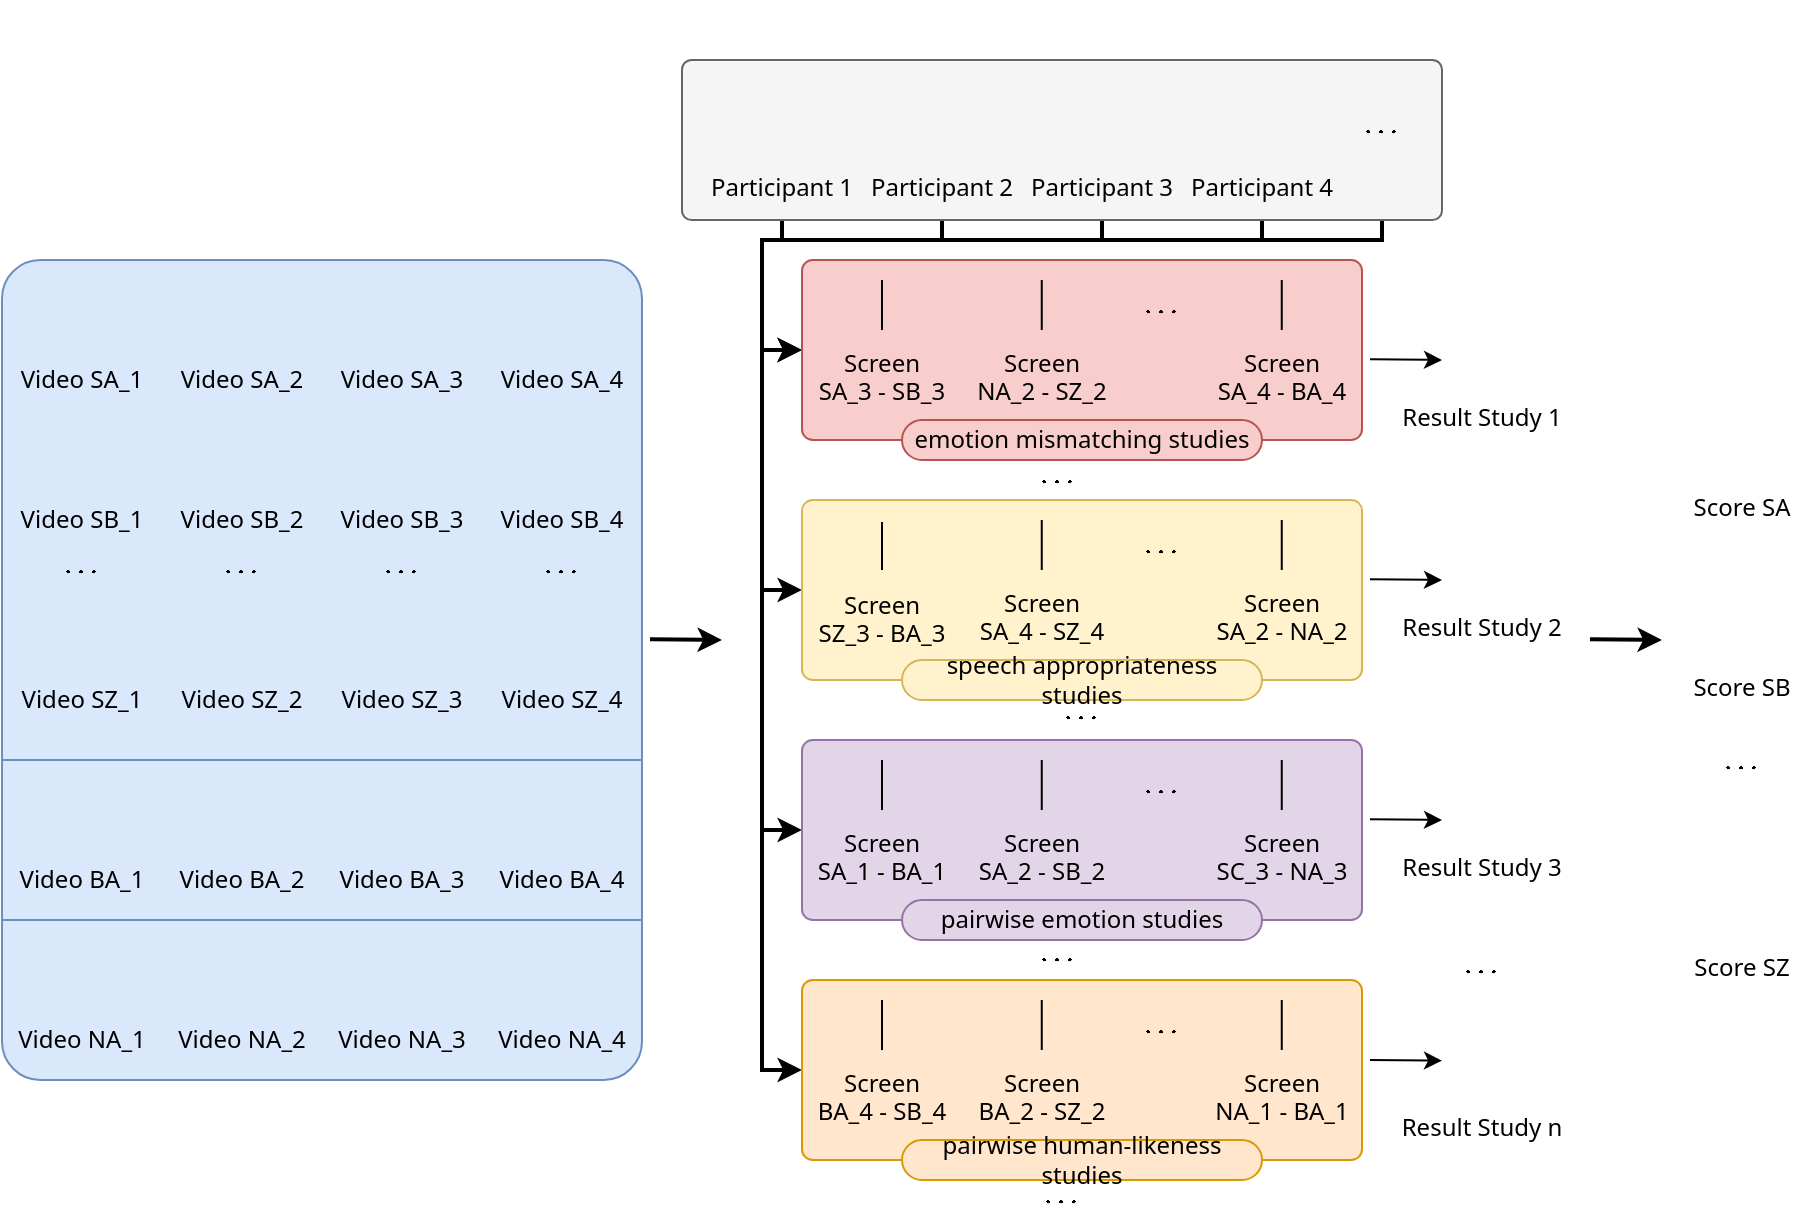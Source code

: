 <mxfile version="25.0.2">
  <diagram id="prtHgNgQTEPvFCAcTncT" name="Page-1">
    <mxGraphModel dx="1012" dy="705" grid="1" gridSize="10" guides="1" tooltips="1" connect="1" arrows="1" fold="1" page="1" pageScale="1" pageWidth="827" pageHeight="1169" math="1" shadow="0">
      <root>
        <mxCell id="0" />
        <mxCell id="1" parent="0" />
        <mxCell id="sD8-MN1jSHvhcHJAprdu-80" style="edgeStyle=orthogonalEdgeStyle;rounded=0;orthogonalLoop=1;jettySize=auto;html=1;entryX=0;entryY=0.5;entryDx=0;entryDy=0;strokeWidth=2;" edge="1" parent="1" source="sD8-MN1jSHvhcHJAprdu-17" target="sD8-MN1jSHvhcHJAprdu-18">
          <mxGeometry relative="1" as="geometry">
            <Array as="points">
              <mxPoint x="730" y="140" />
              <mxPoint x="420" y="140" />
              <mxPoint x="420" y="195" />
            </Array>
          </mxGeometry>
        </mxCell>
        <mxCell id="sD8-MN1jSHvhcHJAprdu-58" style="edgeStyle=orthogonalEdgeStyle;rounded=0;orthogonalLoop=1;jettySize=auto;html=1;entryX=0;entryY=0.5;entryDx=0;entryDy=0;strokeWidth=2;" edge="1" parent="1" source="sD8-MN1jSHvhcHJAprdu-1" target="sD8-MN1jSHvhcHJAprdu-18">
          <mxGeometry relative="1" as="geometry">
            <Array as="points">
              <mxPoint x="430" y="140" />
              <mxPoint x="420" y="140" />
              <mxPoint x="420" y="195" />
            </Array>
          </mxGeometry>
        </mxCell>
        <mxCell id="sD8-MN1jSHvhcHJAprdu-59" style="edgeStyle=orthogonalEdgeStyle;rounded=0;orthogonalLoop=1;jettySize=auto;html=1;entryX=0;entryY=0.5;entryDx=0;entryDy=0;strokeWidth=2;" edge="1" parent="1" source="sD8-MN1jSHvhcHJAprdu-8" target="sD8-MN1jSHvhcHJAprdu-29">
          <mxGeometry relative="1" as="geometry">
            <Array as="points">
              <mxPoint x="510" y="140" />
              <mxPoint x="420" y="140" />
              <mxPoint x="420" y="315" />
            </Array>
          </mxGeometry>
        </mxCell>
        <mxCell id="sD8-MN1jSHvhcHJAprdu-60" style="edgeStyle=orthogonalEdgeStyle;rounded=0;orthogonalLoop=1;jettySize=auto;html=1;entryX=0;entryY=0.5;entryDx=0;entryDy=0;strokeWidth=2;" edge="1" parent="1" source="sD8-MN1jSHvhcHJAprdu-9" target="sD8-MN1jSHvhcHJAprdu-39">
          <mxGeometry relative="1" as="geometry">
            <Array as="points">
              <mxPoint x="590" y="140" />
              <mxPoint x="420" y="140" />
              <mxPoint x="420" y="435" />
            </Array>
          </mxGeometry>
        </mxCell>
        <mxCell id="sD8-MN1jSHvhcHJAprdu-61" style="edgeStyle=orthogonalEdgeStyle;rounded=0;orthogonalLoop=1;jettySize=auto;html=1;entryX=0;entryY=0.5;entryDx=0;entryDy=0;strokeWidth=2;" edge="1" parent="1" source="sD8-MN1jSHvhcHJAprdu-10" target="sD8-MN1jSHvhcHJAprdu-48">
          <mxGeometry relative="1" as="geometry">
            <Array as="points">
              <mxPoint x="670" y="140" />
              <mxPoint x="420" y="140" />
              <mxPoint x="420" y="555" />
            </Array>
          </mxGeometry>
        </mxCell>
        <mxCell id="sD8-MN1jSHvhcHJAprdu-66" value="" style="rounded=1;whiteSpace=wrap;html=1;arcSize=6;fillColor=#f5f5f5;strokeColor=#666666;fontFamily=Segoe UI;labelBackgroundColor=none;fontColor=#333333;" vertex="1" parent="1">
          <mxGeometry x="380" y="50" width="380" height="80" as="geometry" />
        </mxCell>
        <mxCell id="sD8-MN1jSHvhcHJAprdu-18" value="" style="rounded=1;whiteSpace=wrap;html=1;arcSize=6;fillColor=#f8cecc;strokeColor=#b85450;fontFamily=Segoe UI;labelBackgroundColor=none;" vertex="1" parent="1">
          <mxGeometry x="440" y="150" width="280" height="90" as="geometry" />
        </mxCell>
        <mxCell id="5VzwvR6IlPoUBpg0wjEP-76" value="" style="rounded=1;whiteSpace=wrap;html=1;arcSize=6;fillColor=#dae8fc;strokeColor=#6c8ebf;fontFamily=Segoe UI;fontColor=default;labelBackgroundColor=none;" parent="1" vertex="1">
          <mxGeometry x="40" y="150" width="320" height="410" as="geometry" />
        </mxCell>
        <mxCell id="5VzwvR6IlPoUBpg0wjEP-79" value="" style="endArrow=none;html=1;rounded=0;entryX=1.004;entryY=0.579;entryDx=0;entryDy=0;entryPerimeter=0;fillColor=#dae8fc;strokeColor=#6c8ebf;fontFamily=Segoe UI;" parent="1" edge="1">
          <mxGeometry width="50" height="50" relative="1" as="geometry">
            <mxPoint x="40" y="480" as="sourcePoint" />
            <mxPoint x="360.32" y="480" as="targetPoint" />
          </mxGeometry>
        </mxCell>
        <mxCell id="5VzwvR6IlPoUBpg0wjEP-89" value="$$\cdots$$" style="text;html=1;align=center;verticalAlign=middle;whiteSpace=wrap;rounded=0;fontFamily=Segoe UI;" parent="1" vertex="1">
          <mxGeometry x="50" y="290" width="60" height="30" as="geometry" />
        </mxCell>
        <mxCell id="5VzwvR6IlPoUBpg0wjEP-90" value="$$\cdots$$" style="text;html=1;align=center;verticalAlign=middle;whiteSpace=wrap;rounded=0;fontFamily=Segoe UI;" parent="1" vertex="1">
          <mxGeometry x="130" y="290" width="60" height="30" as="geometry" />
        </mxCell>
        <mxCell id="5VzwvR6IlPoUBpg0wjEP-91" value="$$\cdots$$" style="text;html=1;align=center;verticalAlign=middle;whiteSpace=wrap;rounded=0;fontFamily=Segoe UI;" parent="1" vertex="1">
          <mxGeometry x="210" y="290" width="60" height="30" as="geometry" />
        </mxCell>
        <mxCell id="5VzwvR6IlPoUBpg0wjEP-92" value="$$\cdots$$" style="text;html=1;align=center;verticalAlign=middle;whiteSpace=wrap;rounded=0;fontFamily=Segoe UI;" parent="1" vertex="1">
          <mxGeometry x="290" y="290" width="60" height="30" as="geometry" />
        </mxCell>
        <mxCell id="5VzwvR6IlPoUBpg0wjEP-98" value="Video SA_1" style="shape=image;verticalLabelPosition=bottom;labelBackgroundColor=none;verticalAlign=top;aspect=fixed;imageAspect=0;image=https://icons.veryicon.com/png/o/miscellaneous/icon-library-of-grey-sun-1/video-129.png;clipPath=inset(12% 13.33% 14.67% 13.33%);spacingTop=-4;fontFamily=Segoe UI;" parent="1" vertex="1">
          <mxGeometry x="60" y="160" width="40" height="40" as="geometry" />
        </mxCell>
        <mxCell id="5VzwvR6IlPoUBpg0wjEP-99" value="Video SA_2" style="shape=image;verticalLabelPosition=bottom;labelBackgroundColor=none;verticalAlign=top;aspect=fixed;imageAspect=0;image=https://icons.veryicon.com/png/o/miscellaneous/icon-library-of-grey-sun-1/video-129.png;clipPath=inset(12% 13.33% 14.67% 13.33%);spacingTop=-4;fontFamily=Segoe UI;" parent="1" vertex="1">
          <mxGeometry x="140" y="160" width="40" height="40" as="geometry" />
        </mxCell>
        <mxCell id="5VzwvR6IlPoUBpg0wjEP-100" value="Video SA_3" style="shape=image;verticalLabelPosition=bottom;labelBackgroundColor=none;verticalAlign=top;aspect=fixed;imageAspect=0;image=https://icons.veryicon.com/png/o/miscellaneous/icon-library-of-grey-sun-1/video-129.png;clipPath=inset(12% 13.33% 14.67% 13.33%);spacingTop=-4;fontFamily=Segoe UI;" parent="1" vertex="1">
          <mxGeometry x="220" y="160" width="40" height="40" as="geometry" />
        </mxCell>
        <mxCell id="5VzwvR6IlPoUBpg0wjEP-101" value="Video SA_4" style="shape=image;verticalLabelPosition=bottom;labelBackgroundColor=none;verticalAlign=top;aspect=fixed;imageAspect=0;image=https://icons.veryicon.com/png/o/miscellaneous/icon-library-of-grey-sun-1/video-129.png;clipPath=inset(12% 13.33% 14.67% 13.33%);spacingTop=-4;fontFamily=Segoe UI;" parent="1" vertex="1">
          <mxGeometry x="300" y="160" width="40" height="40" as="geometry" />
        </mxCell>
        <mxCell id="5VzwvR6IlPoUBpg0wjEP-103" value="Video SB_1" style="shape=image;verticalLabelPosition=bottom;labelBackgroundColor=none;verticalAlign=top;aspect=fixed;imageAspect=0;image=https://icons.veryicon.com/png/o/miscellaneous/icon-library-of-grey-sun-1/video-129.png;clipPath=inset(12% 13.33% 14.67% 13.33%);spacingTop=-4;fontFamily=Segoe UI;" parent="1" vertex="1">
          <mxGeometry x="60" y="230" width="40" height="40" as="geometry" />
        </mxCell>
        <mxCell id="5VzwvR6IlPoUBpg0wjEP-104" value="Video SB_2" style="shape=image;verticalLabelPosition=bottom;labelBackgroundColor=none;verticalAlign=top;aspect=fixed;imageAspect=0;image=https://icons.veryicon.com/png/o/miscellaneous/icon-library-of-grey-sun-1/video-129.png;clipPath=inset(12% 13.33% 14.67% 13.33%);spacingTop=-4;fontFamily=Segoe UI;" parent="1" vertex="1">
          <mxGeometry x="140" y="230" width="40" height="40" as="geometry" />
        </mxCell>
        <mxCell id="5VzwvR6IlPoUBpg0wjEP-105" value="Video SB_3" style="shape=image;verticalLabelPosition=bottom;labelBackgroundColor=none;verticalAlign=top;aspect=fixed;imageAspect=0;image=https://icons.veryicon.com/png/o/miscellaneous/icon-library-of-grey-sun-1/video-129.png;clipPath=inset(12% 13.33% 14.67% 13.33%);spacingTop=-4;fontFamily=Segoe UI;" parent="1" vertex="1">
          <mxGeometry x="220" y="230" width="40" height="40" as="geometry" />
        </mxCell>
        <mxCell id="5VzwvR6IlPoUBpg0wjEP-106" value="Video SB_4" style="shape=image;verticalLabelPosition=bottom;labelBackgroundColor=none;verticalAlign=top;aspect=fixed;imageAspect=0;image=https://icons.veryicon.com/png/o/miscellaneous/icon-library-of-grey-sun-1/video-129.png;clipPath=inset(12% 13.33% 14.67% 13.33%);spacingTop=-4;fontFamily=Segoe UI;" parent="1" vertex="1">
          <mxGeometry x="300" y="230" width="40" height="40" as="geometry" />
        </mxCell>
        <mxCell id="5VzwvR6IlPoUBpg0wjEP-107" value="Video SZ_1" style="shape=image;verticalLabelPosition=bottom;labelBackgroundColor=none;verticalAlign=top;aspect=fixed;imageAspect=0;image=https://icons.veryicon.com/png/o/miscellaneous/icon-library-of-grey-sun-1/video-129.png;clipPath=inset(12% 13.33% 14.67% 13.33%);spacingTop=-4;fontFamily=Segoe UI;" parent="1" vertex="1">
          <mxGeometry x="60" y="320" width="40" height="40" as="geometry" />
        </mxCell>
        <mxCell id="5VzwvR6IlPoUBpg0wjEP-108" value="Video SZ_2" style="shape=image;verticalLabelPosition=bottom;labelBackgroundColor=none;verticalAlign=top;aspect=fixed;imageAspect=0;image=https://icons.veryicon.com/png/o/miscellaneous/icon-library-of-grey-sun-1/video-129.png;clipPath=inset(12% 13.33% 14.67% 13.33%);spacingTop=-4;fontFamily=Segoe UI;" parent="1" vertex="1">
          <mxGeometry x="140" y="320" width="40" height="40" as="geometry" />
        </mxCell>
        <mxCell id="5VzwvR6IlPoUBpg0wjEP-109" value="Video SZ_3" style="shape=image;verticalLabelPosition=bottom;labelBackgroundColor=none;verticalAlign=top;aspect=fixed;imageAspect=0;image=https://icons.veryicon.com/png/o/miscellaneous/icon-library-of-grey-sun-1/video-129.png;clipPath=inset(12% 13.33% 14.67% 13.33%);spacingTop=-4;fontFamily=Segoe UI;" parent="1" vertex="1">
          <mxGeometry x="220" y="320" width="40" height="40" as="geometry" />
        </mxCell>
        <mxCell id="5VzwvR6IlPoUBpg0wjEP-110" value="Video SZ_4" style="shape=image;verticalLabelPosition=bottom;labelBackgroundColor=none;verticalAlign=top;aspect=fixed;imageAspect=0;image=https://icons.veryicon.com/png/o/miscellaneous/icon-library-of-grey-sun-1/video-129.png;clipPath=inset(12% 13.33% 14.67% 13.33%);spacingTop=-4;fontFamily=Segoe UI;" parent="1" vertex="1">
          <mxGeometry x="300" y="320" width="40" height="40" as="geometry" />
        </mxCell>
        <mxCell id="5VzwvR6IlPoUBpg0wjEP-112" value="Video BA_1" style="shape=image;verticalLabelPosition=bottom;labelBackgroundColor=none;verticalAlign=top;aspect=fixed;imageAspect=0;image=https://icons.veryicon.com/png/o/miscellaneous/icon-library-of-grey-sun-1/video-129.png;clipPath=inset(12% 13.33% 14.67% 13.33%);spacingTop=-4;fontFamily=Segoe UI;" parent="1" vertex="1">
          <mxGeometry x="60" y="410" width="40" height="40" as="geometry" />
        </mxCell>
        <mxCell id="5VzwvR6IlPoUBpg0wjEP-113" value="Video BA_2" style="shape=image;verticalLabelPosition=bottom;labelBackgroundColor=none;verticalAlign=top;aspect=fixed;imageAspect=0;image=https://icons.veryicon.com/png/o/miscellaneous/icon-library-of-grey-sun-1/video-129.png;clipPath=inset(12% 13.33% 14.67% 13.33%);spacingTop=-4;fontFamily=Segoe UI;" parent="1" vertex="1">
          <mxGeometry x="140" y="410" width="40" height="40" as="geometry" />
        </mxCell>
        <mxCell id="5VzwvR6IlPoUBpg0wjEP-114" value="Video BA_3" style="shape=image;verticalLabelPosition=bottom;labelBackgroundColor=none;verticalAlign=top;aspect=fixed;imageAspect=0;image=https://icons.veryicon.com/png/o/miscellaneous/icon-library-of-grey-sun-1/video-129.png;clipPath=inset(12% 13.33% 14.67% 13.33%);spacingTop=-4;fontFamily=Segoe UI;" parent="1" vertex="1">
          <mxGeometry x="220" y="410" width="40" height="40" as="geometry" />
        </mxCell>
        <mxCell id="5VzwvR6IlPoUBpg0wjEP-115" value="Video BA_4" style="shape=image;verticalLabelPosition=bottom;labelBackgroundColor=none;verticalAlign=top;aspect=fixed;imageAspect=0;image=https://icons.veryicon.com/png/o/miscellaneous/icon-library-of-grey-sun-1/video-129.png;clipPath=inset(12% 13.33% 14.67% 13.33%);spacingTop=-4;fontFamily=Segoe UI;" parent="1" vertex="1">
          <mxGeometry x="300" y="410" width="40" height="40" as="geometry" />
        </mxCell>
        <mxCell id="5VzwvR6IlPoUBpg0wjEP-116" value="" style="endArrow=none;html=1;rounded=0;fillColor=#dae8fc;strokeColor=#6c8ebf;fontFamily=Segoe UI;" parent="1" edge="1">
          <mxGeometry width="50" height="50" relative="1" as="geometry">
            <mxPoint x="40" y="400" as="sourcePoint" />
            <mxPoint x="360" y="400" as="targetPoint" />
          </mxGeometry>
        </mxCell>
        <mxCell id="5VzwvR6IlPoUBpg0wjEP-130" value="Video NA_1" style="shape=image;verticalLabelPosition=bottom;labelBackgroundColor=none;verticalAlign=top;aspect=fixed;imageAspect=0;image=https://icons.veryicon.com/png/o/miscellaneous/icon-library-of-grey-sun-1/video-129.png;clipPath=inset(12% 13.33% 14.67% 13.33%);spacingTop=-4;fontFamily=Segoe UI;" parent="1" vertex="1">
          <mxGeometry x="60" y="490" width="40" height="40" as="geometry" />
        </mxCell>
        <mxCell id="5VzwvR6IlPoUBpg0wjEP-131" value="Video NA_2" style="shape=image;verticalLabelPosition=bottom;labelBackgroundColor=none;verticalAlign=top;aspect=fixed;imageAspect=0;image=https://icons.veryicon.com/png/o/miscellaneous/icon-library-of-grey-sun-1/video-129.png;clipPath=inset(12% 13.33% 14.67% 13.33%);spacingTop=-4;fontFamily=Segoe UI;" parent="1" vertex="1">
          <mxGeometry x="140" y="490" width="40" height="40" as="geometry" />
        </mxCell>
        <mxCell id="5VzwvR6IlPoUBpg0wjEP-132" value="Video NA_3" style="shape=image;verticalLabelPosition=bottom;labelBackgroundColor=none;verticalAlign=top;aspect=fixed;imageAspect=0;image=https://icons.veryicon.com/png/o/miscellaneous/icon-library-of-grey-sun-1/video-129.png;clipPath=inset(12% 13.33% 14.67% 13.33%);spacingTop=-4;fontFamily=Segoe UI;" parent="1" vertex="1">
          <mxGeometry x="220" y="490" width="40" height="40" as="geometry" />
        </mxCell>
        <mxCell id="5VzwvR6IlPoUBpg0wjEP-133" value="Video NA_4" style="shape=image;verticalLabelPosition=bottom;labelBackgroundColor=none;verticalAlign=top;aspect=fixed;imageAspect=0;image=https://icons.veryicon.com/png/o/miscellaneous/icon-library-of-grey-sun-1/video-129.png;clipPath=inset(12% 13.33% 14.67% 13.33%);spacingTop=-4;fontFamily=Segoe UI;" parent="1" vertex="1">
          <mxGeometry x="300" y="490" width="40" height="40" as="geometry" />
        </mxCell>
        <mxCell id="sD8-MN1jSHvhcHJAprdu-1" value="Participant 1" style="shape=image;verticalLabelPosition=bottom;labelBackgroundColor=none;verticalAlign=top;aspect=fixed;imageAspect=0;image=https://s3.amazonaws.com/media-p.slid.es/uploads/2448908/images/11249384/pasted-from-clipboard.png;fontFamily=Segoe UI;fillColor=none;" vertex="1" parent="1">
          <mxGeometry x="410" y="60" width="40" height="40" as="geometry" />
        </mxCell>
        <mxCell id="sD8-MN1jSHvhcHJAprdu-3" value="" style="shape=image;verticalLabelPosition=bottom;labelBackgroundColor=default;verticalAlign=top;aspect=fixed;imageAspect=0;image=https://www.insightplatforms.com/wp-content/uploads/2024/07/Prolific-Logo-Square-Insight-Platforms.png;clipPath=inset(33.33% 3% 33.33% 2.67%);fontFamily=Segoe UI;fillColor=none;imageBackground=none;" vertex="1" parent="1">
          <mxGeometry x="537.55" y="20" width="84.9" height="30" as="geometry" />
        </mxCell>
        <mxCell id="sD8-MN1jSHvhcHJAprdu-8" value="Participant 2" style="shape=image;verticalLabelPosition=bottom;labelBackgroundColor=none;verticalAlign=top;aspect=fixed;imageAspect=0;image=https://s3.amazonaws.com/media-p.slid.es/uploads/2448908/images/11249384/pasted-from-clipboard.png;fontFamily=Segoe UI;fillColor=none;" vertex="1" parent="1">
          <mxGeometry x="490" y="60" width="40" height="40" as="geometry" />
        </mxCell>
        <mxCell id="sD8-MN1jSHvhcHJAprdu-9" value="Participant 3" style="shape=image;verticalLabelPosition=bottom;labelBackgroundColor=none;verticalAlign=top;aspect=fixed;imageAspect=0;image=https://s3.amazonaws.com/media-p.slid.es/uploads/2448908/images/11249384/pasted-from-clipboard.png;fontFamily=Segoe UI;fillColor=none;" vertex="1" parent="1">
          <mxGeometry x="570" y="60" width="40" height="40" as="geometry" />
        </mxCell>
        <mxCell id="sD8-MN1jSHvhcHJAprdu-10" value="Participant 4" style="shape=image;verticalLabelPosition=bottom;labelBackgroundColor=none;verticalAlign=top;aspect=fixed;imageAspect=0;image=https://s3.amazonaws.com/media-p.slid.es/uploads/2448908/images/11249384/pasted-from-clipboard.png;fontFamily=Segoe UI;fillColor=none;" vertex="1" parent="1">
          <mxGeometry x="650" y="60" width="40" height="40" as="geometry" />
        </mxCell>
        <mxCell id="sD8-MN1jSHvhcHJAprdu-4" value="Screen&#xa;SA_3 - SB_3" style="shape=image;verticalLabelPosition=bottom;labelBackgroundColor=none;verticalAlign=top;aspect=fixed;imageAspect=0;image=https://s3.amazonaws.com/media-p.slid.es/uploads/2448908/images/11365169/pasted-from-clipboard.png;fontFamily=Segoe UI;" vertex="1" parent="1">
          <mxGeometry x="460" y="160" width="40" height="28.19" as="geometry" />
        </mxCell>
        <mxCell id="sD8-MN1jSHvhcHJAprdu-6" value="" style="endArrow=none;html=1;rounded=0;entryX=0.5;entryY=0;entryDx=0;entryDy=0;fontFamily=Segoe UI;labelBackgroundColor=none;" edge="1" parent="1" target="sD8-MN1jSHvhcHJAprdu-4">
          <mxGeometry width="50" height="50" relative="1" as="geometry">
            <mxPoint x="480" y="185" as="sourcePoint" />
            <mxPoint x="480" y="170" as="targetPoint" />
          </mxGeometry>
        </mxCell>
        <mxCell id="sD8-MN1jSHvhcHJAprdu-11" value="Screen&#xa;NA_2 - SZ_2" style="shape=image;verticalLabelPosition=bottom;labelBackgroundColor=none;verticalAlign=top;aspect=fixed;imageAspect=0;image=https://s3.amazonaws.com/media-p.slid.es/uploads/2448908/images/11365169/pasted-from-clipboard.png;fontFamily=Segoe UI;" vertex="1" parent="1">
          <mxGeometry x="540" y="160" width="40" height="28.19" as="geometry" />
        </mxCell>
        <mxCell id="sD8-MN1jSHvhcHJAprdu-12" value="Screen&#xa;SA_4 - BA_4" style="shape=image;verticalLabelPosition=bottom;labelBackgroundColor=none;verticalAlign=top;aspect=fixed;imageAspect=0;image=https://s3.amazonaws.com/media-p.slid.es/uploads/2448908/images/11365169/pasted-from-clipboard.png;fontFamily=Segoe UI;fontColor=default;" vertex="1" parent="1">
          <mxGeometry x="660" y="160" width="40" height="28.19" as="geometry" />
        </mxCell>
        <mxCell id="sD8-MN1jSHvhcHJAprdu-13" value="" style="endArrow=classic;html=1;rounded=0;fontSize=12;strokeWidth=2;fontFamily=Segoe UI;" edge="1" parent="1">
          <mxGeometry width="50" height="50" relative="1" as="geometry">
            <mxPoint x="364" y="339.63" as="sourcePoint" />
            <mxPoint x="400" y="340" as="targetPoint" />
          </mxGeometry>
        </mxCell>
        <mxCell id="sD8-MN1jSHvhcHJAprdu-14" value="$$\cdots$$" style="text;html=1;align=center;verticalAlign=middle;whiteSpace=wrap;rounded=0;fontFamily=Segoe UI;labelBackgroundColor=none;" vertex="1" parent="1">
          <mxGeometry x="590" y="160" width="60" height="30" as="geometry" />
        </mxCell>
        <mxCell id="sD8-MN1jSHvhcHJAprdu-15" value="" style="endArrow=none;html=1;rounded=0;entryX=0.5;entryY=0;entryDx=0;entryDy=0;fontFamily=Segoe UI;labelBackgroundColor=none;" edge="1" parent="1">
          <mxGeometry width="50" height="50" relative="1" as="geometry">
            <mxPoint x="559.88" y="185" as="sourcePoint" />
            <mxPoint x="559.88" y="160" as="targetPoint" />
          </mxGeometry>
        </mxCell>
        <mxCell id="sD8-MN1jSHvhcHJAprdu-16" value="" style="endArrow=none;html=1;rounded=0;entryX=0.5;entryY=0;entryDx=0;entryDy=0;fontFamily=Segoe UI;labelBackgroundColor=none;" edge="1" parent="1">
          <mxGeometry width="50" height="50" relative="1" as="geometry">
            <mxPoint x="679.88" y="185" as="sourcePoint" />
            <mxPoint x="679.88" y="160" as="targetPoint" />
          </mxGeometry>
        </mxCell>
        <mxCell id="sD8-MN1jSHvhcHJAprdu-17" value="$$\cdots$$" style="text;html=1;align=center;verticalAlign=middle;whiteSpace=wrap;rounded=0;fontFamily=Segoe UI;fillColor=none;" vertex="1" parent="1">
          <mxGeometry x="700" y="70" width="60" height="30" as="geometry" />
        </mxCell>
        <mxCell id="sD8-MN1jSHvhcHJAprdu-19" value="emotion mismatching studies" style="rounded=1;whiteSpace=wrap;html=1;arcSize=50;fontFamily=Segoe UI;fillColor=#f8cecc;strokeColor=#b85450;" vertex="1" parent="1">
          <mxGeometry x="490" y="230" width="180" height="20" as="geometry" />
        </mxCell>
        <mxCell id="sD8-MN1jSHvhcHJAprdu-29" value="" style="rounded=1;whiteSpace=wrap;html=1;arcSize=6;fillColor=#fff2cc;strokeColor=#d6b656;fontFamily=Segoe UI;labelBackgroundColor=none;" vertex="1" parent="1">
          <mxGeometry x="440" y="270" width="280" height="90" as="geometry" />
        </mxCell>
        <mxCell id="sD8-MN1jSHvhcHJAprdu-30" value="Screen&#xa;SZ_3 - BA_3" style="shape=image;verticalLabelPosition=bottom;labelBackgroundColor=none;verticalAlign=top;aspect=fixed;imageAspect=0;image=https://s3.amazonaws.com/media-p.slid.es/uploads/2448908/images/11365169/pasted-from-clipboard.png;fontFamily=Segoe UI;" vertex="1" parent="1">
          <mxGeometry x="460" y="281" width="40" height="28.19" as="geometry" />
        </mxCell>
        <mxCell id="sD8-MN1jSHvhcHJAprdu-31" value="" style="endArrow=none;html=1;rounded=0;entryX=0.5;entryY=0;entryDx=0;entryDy=0;fontFamily=Segoe UI;labelBackgroundColor=none;" edge="1" parent="1" target="sD8-MN1jSHvhcHJAprdu-30">
          <mxGeometry width="50" height="50" relative="1" as="geometry">
            <mxPoint x="480" y="305" as="sourcePoint" />
            <mxPoint x="480" y="290" as="targetPoint" />
          </mxGeometry>
        </mxCell>
        <mxCell id="sD8-MN1jSHvhcHJAprdu-32" value="Screen&#xa;SA_4 - SZ_4" style="shape=image;verticalLabelPosition=bottom;labelBackgroundColor=none;verticalAlign=top;aspect=fixed;imageAspect=0;image=https://s3.amazonaws.com/media-p.slid.es/uploads/2448908/images/11365169/pasted-from-clipboard.png;fontFamily=Segoe UI;" vertex="1" parent="1">
          <mxGeometry x="540" y="280" width="40" height="28.19" as="geometry" />
        </mxCell>
        <mxCell id="sD8-MN1jSHvhcHJAprdu-33" value="Screen&#xa;SA_2 - NA_2" style="shape=image;verticalLabelPosition=bottom;labelBackgroundColor=none;verticalAlign=top;aspect=fixed;imageAspect=0;image=https://s3.amazonaws.com/media-p.slid.es/uploads/2448908/images/11365169/pasted-from-clipboard.png;fontFamily=Segoe UI;fontColor=default;" vertex="1" parent="1">
          <mxGeometry x="660" y="280" width="40" height="28.19" as="geometry" />
        </mxCell>
        <mxCell id="sD8-MN1jSHvhcHJAprdu-34" value="$$\cdots$$" style="text;html=1;align=center;verticalAlign=middle;whiteSpace=wrap;rounded=0;fontFamily=Segoe UI;labelBackgroundColor=none;" vertex="1" parent="1">
          <mxGeometry x="590" y="280" width="60" height="30" as="geometry" />
        </mxCell>
        <mxCell id="sD8-MN1jSHvhcHJAprdu-35" value="" style="endArrow=none;html=1;rounded=0;entryX=0.5;entryY=0;entryDx=0;entryDy=0;fontFamily=Segoe UI;labelBackgroundColor=none;" edge="1" parent="1">
          <mxGeometry width="50" height="50" relative="1" as="geometry">
            <mxPoint x="559.88" y="305" as="sourcePoint" />
            <mxPoint x="559.88" y="280" as="targetPoint" />
          </mxGeometry>
        </mxCell>
        <mxCell id="sD8-MN1jSHvhcHJAprdu-36" value="" style="endArrow=none;html=1;rounded=0;entryX=0.5;entryY=0;entryDx=0;entryDy=0;fontFamily=Segoe UI;labelBackgroundColor=none;" edge="1" parent="1">
          <mxGeometry width="50" height="50" relative="1" as="geometry">
            <mxPoint x="679.88" y="305" as="sourcePoint" />
            <mxPoint x="679.88" y="280" as="targetPoint" />
          </mxGeometry>
        </mxCell>
        <mxCell id="sD8-MN1jSHvhcHJAprdu-37" value="speech appropriateness studies" style="rounded=1;whiteSpace=wrap;html=1;arcSize=50;fontFamily=Segoe UI;fillColor=#fff2cc;strokeColor=#d6b656;" vertex="1" parent="1">
          <mxGeometry x="490" y="350" width="180" height="20" as="geometry" />
        </mxCell>
        <mxCell id="sD8-MN1jSHvhcHJAprdu-39" value="" style="rounded=1;whiteSpace=wrap;html=1;arcSize=6;fillColor=#e1d5e7;strokeColor=#9673a6;fontFamily=Segoe UI;labelBackgroundColor=none;" vertex="1" parent="1">
          <mxGeometry x="440" y="390" width="280" height="90" as="geometry" />
        </mxCell>
        <mxCell id="sD8-MN1jSHvhcHJAprdu-40" value="Screen&#xa;SA_1 - BA_1" style="shape=image;verticalLabelPosition=bottom;labelBackgroundColor=none;verticalAlign=top;aspect=fixed;imageAspect=0;image=https://s3.amazonaws.com/media-p.slid.es/uploads/2448908/images/11365169/pasted-from-clipboard.png;fontFamily=Segoe UI;" vertex="1" parent="1">
          <mxGeometry x="460" y="400" width="40" height="28.19" as="geometry" />
        </mxCell>
        <mxCell id="sD8-MN1jSHvhcHJAprdu-41" value="" style="endArrow=none;html=1;rounded=0;entryX=0.5;entryY=0;entryDx=0;entryDy=0;fontFamily=Segoe UI;labelBackgroundColor=none;" edge="1" parent="1" target="sD8-MN1jSHvhcHJAprdu-40">
          <mxGeometry width="50" height="50" relative="1" as="geometry">
            <mxPoint x="480" y="425" as="sourcePoint" />
            <mxPoint x="480" y="410" as="targetPoint" />
          </mxGeometry>
        </mxCell>
        <mxCell id="sD8-MN1jSHvhcHJAprdu-42" value="Screen&#xa;SA_2 - SB_2" style="shape=image;verticalLabelPosition=bottom;labelBackgroundColor=none;verticalAlign=top;aspect=fixed;imageAspect=0;image=https://s3.amazonaws.com/media-p.slid.es/uploads/2448908/images/11365169/pasted-from-clipboard.png;fontFamily=Segoe UI;" vertex="1" parent="1">
          <mxGeometry x="540" y="400" width="40" height="28.19" as="geometry" />
        </mxCell>
        <mxCell id="sD8-MN1jSHvhcHJAprdu-43" value="Screen&#xa;SC_3 - NA_3" style="shape=image;verticalLabelPosition=bottom;labelBackgroundColor=none;verticalAlign=top;aspect=fixed;imageAspect=0;image=https://s3.amazonaws.com/media-p.slid.es/uploads/2448908/images/11365169/pasted-from-clipboard.png;fontFamily=Segoe UI;fontColor=default;" vertex="1" parent="1">
          <mxGeometry x="660" y="400" width="40" height="28.19" as="geometry" />
        </mxCell>
        <mxCell id="sD8-MN1jSHvhcHJAprdu-44" value="$$\cdots$$" style="text;html=1;align=center;verticalAlign=middle;whiteSpace=wrap;rounded=0;fontFamily=Segoe UI;labelBackgroundColor=none;" vertex="1" parent="1">
          <mxGeometry x="590" y="400" width="60" height="30" as="geometry" />
        </mxCell>
        <mxCell id="sD8-MN1jSHvhcHJAprdu-45" value="" style="endArrow=none;html=1;rounded=0;entryX=0.5;entryY=0;entryDx=0;entryDy=0;fontFamily=Segoe UI;labelBackgroundColor=none;" edge="1" parent="1">
          <mxGeometry width="50" height="50" relative="1" as="geometry">
            <mxPoint x="559.88" y="425" as="sourcePoint" />
            <mxPoint x="559.88" y="400" as="targetPoint" />
          </mxGeometry>
        </mxCell>
        <mxCell id="sD8-MN1jSHvhcHJAprdu-46" value="" style="endArrow=none;html=1;rounded=0;entryX=0.5;entryY=0;entryDx=0;entryDy=0;fontFamily=Segoe UI;labelBackgroundColor=none;" edge="1" parent="1">
          <mxGeometry width="50" height="50" relative="1" as="geometry">
            <mxPoint x="679.88" y="425" as="sourcePoint" />
            <mxPoint x="679.88" y="400" as="targetPoint" />
          </mxGeometry>
        </mxCell>
        <mxCell id="sD8-MN1jSHvhcHJAprdu-47" value="pairwise emotion studies" style="rounded=1;whiteSpace=wrap;html=1;arcSize=50;fontFamily=Segoe UI;fillColor=#e1d5e7;strokeColor=#9673a6;" vertex="1" parent="1">
          <mxGeometry x="490" y="470" width="180" height="20" as="geometry" />
        </mxCell>
        <mxCell id="sD8-MN1jSHvhcHJAprdu-48" value="" style="rounded=1;whiteSpace=wrap;html=1;arcSize=6;fillColor=#ffe6cc;strokeColor=#d79b00;fontFamily=Segoe UI;labelBackgroundColor=none;" vertex="1" parent="1">
          <mxGeometry x="440" y="510" width="280" height="90" as="geometry" />
        </mxCell>
        <mxCell id="sD8-MN1jSHvhcHJAprdu-49" value="Screen&#xa;BA_4 - SB_4" style="shape=image;verticalLabelPosition=bottom;labelBackgroundColor=none;verticalAlign=top;aspect=fixed;imageAspect=0;image=https://s3.amazonaws.com/media-p.slid.es/uploads/2448908/images/11365169/pasted-from-clipboard.png;fontFamily=Segoe UI;" vertex="1" parent="1">
          <mxGeometry x="460" y="520" width="40" height="28.19" as="geometry" />
        </mxCell>
        <mxCell id="sD8-MN1jSHvhcHJAprdu-50" value="" style="endArrow=none;html=1;rounded=0;entryX=0.5;entryY=0;entryDx=0;entryDy=0;fontFamily=Segoe UI;labelBackgroundColor=none;" edge="1" parent="1" target="sD8-MN1jSHvhcHJAprdu-49">
          <mxGeometry width="50" height="50" relative="1" as="geometry">
            <mxPoint x="480" y="545" as="sourcePoint" />
            <mxPoint x="480" y="530" as="targetPoint" />
          </mxGeometry>
        </mxCell>
        <mxCell id="sD8-MN1jSHvhcHJAprdu-51" value="Screen&#xa;BA_2 - SZ_2" style="shape=image;verticalLabelPosition=bottom;labelBackgroundColor=none;verticalAlign=top;aspect=fixed;imageAspect=0;image=https://s3.amazonaws.com/media-p.slid.es/uploads/2448908/images/11365169/pasted-from-clipboard.png;fontFamily=Segoe UI;" vertex="1" parent="1">
          <mxGeometry x="540" y="520" width="40" height="28.19" as="geometry" />
        </mxCell>
        <mxCell id="sD8-MN1jSHvhcHJAprdu-52" value="Screen&#xa;NA_1 - BA_1" style="shape=image;verticalLabelPosition=bottom;labelBackgroundColor=none;verticalAlign=top;aspect=fixed;imageAspect=0;image=https://s3.amazonaws.com/media-p.slid.es/uploads/2448908/images/11365169/pasted-from-clipboard.png;fontFamily=Segoe UI;fontColor=default;" vertex="1" parent="1">
          <mxGeometry x="660" y="520" width="40" height="28.19" as="geometry" />
        </mxCell>
        <mxCell id="sD8-MN1jSHvhcHJAprdu-53" value="$$\cdots$$" style="text;html=1;align=center;verticalAlign=middle;whiteSpace=wrap;rounded=0;fontFamily=Segoe UI;labelBackgroundColor=none;" vertex="1" parent="1">
          <mxGeometry x="590" y="520" width="60" height="30" as="geometry" />
        </mxCell>
        <mxCell id="sD8-MN1jSHvhcHJAprdu-54" value="" style="endArrow=none;html=1;rounded=0;entryX=0.5;entryY=0;entryDx=0;entryDy=0;fontFamily=Segoe UI;labelBackgroundColor=none;" edge="1" parent="1">
          <mxGeometry width="50" height="50" relative="1" as="geometry">
            <mxPoint x="559.88" y="545" as="sourcePoint" />
            <mxPoint x="559.88" y="520" as="targetPoint" />
          </mxGeometry>
        </mxCell>
        <mxCell id="sD8-MN1jSHvhcHJAprdu-55" value="" style="endArrow=none;html=1;rounded=0;entryX=0.5;entryY=0;entryDx=0;entryDy=0;fontFamily=Segoe UI;labelBackgroundColor=none;" edge="1" parent="1">
          <mxGeometry width="50" height="50" relative="1" as="geometry">
            <mxPoint x="679.88" y="545" as="sourcePoint" />
            <mxPoint x="679.88" y="520" as="targetPoint" />
          </mxGeometry>
        </mxCell>
        <mxCell id="sD8-MN1jSHvhcHJAprdu-56" value="pairwise human-likeness studies" style="rounded=1;whiteSpace=wrap;html=1;arcSize=50;fontFamily=Segoe UI;fillColor=#ffe6cc;strokeColor=#d79b00;" vertex="1" parent="1">
          <mxGeometry x="490" y="590" width="180" height="20" as="geometry" />
        </mxCell>
        <mxCell id="sD8-MN1jSHvhcHJAprdu-65" value="Result Study 1" style="shape=image;verticalLabelPosition=bottom;labelBackgroundColor=default;verticalAlign=top;aspect=fixed;imageAspect=0;image=https://s3.amazonaws.com/media-p.slid.es/uploads/2448908/images/11365783/pasted-from-clipboard.png;fontFamily=Segoe UI;" vertex="1" parent="1">
          <mxGeometry x="760" y="175" width="40" height="40" as="geometry" />
        </mxCell>
        <mxCell id="sD8-MN1jSHvhcHJAprdu-68" value="Result Study 2" style="shape=image;verticalLabelPosition=bottom;labelBackgroundColor=default;verticalAlign=top;aspect=fixed;imageAspect=0;image=https://s3.amazonaws.com/media-p.slid.es/uploads/2448908/images/11365783/pasted-from-clipboard.png;fontFamily=Segoe UI;" vertex="1" parent="1">
          <mxGeometry x="760" y="280" width="40" height="40" as="geometry" />
        </mxCell>
        <mxCell id="sD8-MN1jSHvhcHJAprdu-69" value="Result Study 3" style="shape=image;verticalLabelPosition=bottom;labelBackgroundColor=default;verticalAlign=top;aspect=fixed;imageAspect=0;image=https://s3.amazonaws.com/media-p.slid.es/uploads/2448908/images/11365783/pasted-from-clipboard.png;fontFamily=Segoe UI;" vertex="1" parent="1">
          <mxGeometry x="760" y="400" width="40" height="40" as="geometry" />
        </mxCell>
        <mxCell id="sD8-MN1jSHvhcHJAprdu-70" value="Result Study n" style="shape=image;verticalLabelPosition=bottom;labelBackgroundColor=default;verticalAlign=top;aspect=fixed;imageAspect=0;image=https://s3.amazonaws.com/media-p.slid.es/uploads/2448908/images/11365783/pasted-from-clipboard.png;fontFamily=Segoe UI;" vertex="1" parent="1">
          <mxGeometry x="760" y="530" width="40" height="40" as="geometry" />
        </mxCell>
        <mxCell id="sD8-MN1jSHvhcHJAprdu-71" value="$$\cdots$$" style="text;html=1;align=center;verticalAlign=middle;whiteSpace=wrap;rounded=0;fontFamily=Segoe UI;labelBackgroundColor=none;" vertex="1" parent="1">
          <mxGeometry x="750" y="490" width="60" height="30" as="geometry" />
        </mxCell>
        <mxCell id="sD8-MN1jSHvhcHJAprdu-72" value="" style="endArrow=classic;html=1;rounded=0;fontSize=12;strokeWidth=1;fontFamily=Segoe UI;" edge="1" parent="1">
          <mxGeometry width="50" height="50" relative="1" as="geometry">
            <mxPoint x="724" y="199.63" as="sourcePoint" />
            <mxPoint x="760" y="200" as="targetPoint" />
          </mxGeometry>
        </mxCell>
        <mxCell id="sD8-MN1jSHvhcHJAprdu-73" value="" style="endArrow=classic;html=1;rounded=0;fontSize=12;strokeWidth=1;fontFamily=Segoe UI;" edge="1" parent="1">
          <mxGeometry width="50" height="50" relative="1" as="geometry">
            <mxPoint x="724" y="309.63" as="sourcePoint" />
            <mxPoint x="760" y="310" as="targetPoint" />
          </mxGeometry>
        </mxCell>
        <mxCell id="sD8-MN1jSHvhcHJAprdu-74" value="" style="endArrow=classic;html=1;rounded=0;fontSize=12;strokeWidth=1;fontFamily=Segoe UI;" edge="1" parent="1">
          <mxGeometry width="50" height="50" relative="1" as="geometry">
            <mxPoint x="724" y="429.63" as="sourcePoint" />
            <mxPoint x="760" y="430" as="targetPoint" />
          </mxGeometry>
        </mxCell>
        <mxCell id="sD8-MN1jSHvhcHJAprdu-75" value="" style="endArrow=classic;html=1;rounded=0;fontSize=12;strokeWidth=1;fontFamily=Segoe UI;" edge="1" parent="1">
          <mxGeometry width="50" height="50" relative="1" as="geometry">
            <mxPoint x="724" y="550" as="sourcePoint" />
            <mxPoint x="760" y="550.37" as="targetPoint" />
          </mxGeometry>
        </mxCell>
        <mxCell id="sD8-MN1jSHvhcHJAprdu-77" value="" style="endArrow=classic;html=1;rounded=0;fontSize=12;strokeWidth=2;fontFamily=Segoe UI;" edge="1" parent="1">
          <mxGeometry width="50" height="50" relative="1" as="geometry">
            <mxPoint x="834" y="339.64" as="sourcePoint" />
            <mxPoint x="870" y="340.01" as="targetPoint" />
            <Array as="points">
              <mxPoint x="870" y="340" />
            </Array>
          </mxGeometry>
        </mxCell>
        <mxCell id="sD8-MN1jSHvhcHJAprdu-78" value="Score SA" style="shape=image;verticalLabelPosition=bottom;labelBackgroundColor=default;verticalAlign=top;aspect=fixed;imageAspect=0;image=https://cdn-icons-png.flaticon.com/512/747/747274.png;fontFamily=Segoe UI;" vertex="1" parent="1">
          <mxGeometry x="880" y="200" width="60" height="60" as="geometry" />
        </mxCell>
        <mxCell id="sD8-MN1jSHvhcHJAprdu-81" value="Score SB" style="shape=image;verticalLabelPosition=bottom;labelBackgroundColor=default;verticalAlign=top;aspect=fixed;imageAspect=0;image=https://cdn-icons-png.flaticon.com/512/747/747274.png;fontFamily=Segoe UI;" vertex="1" parent="1">
          <mxGeometry x="880" y="290" width="60" height="60" as="geometry" />
        </mxCell>
        <mxCell id="sD8-MN1jSHvhcHJAprdu-82" value="Score SZ" style="shape=image;verticalLabelPosition=bottom;labelBackgroundColor=default;verticalAlign=top;aspect=fixed;imageAspect=0;image=https://cdn-icons-png.flaticon.com/512/747/747274.png;fontFamily=Segoe UI;" vertex="1" parent="1">
          <mxGeometry x="880" y="430" width="60" height="60" as="geometry" />
        </mxCell>
        <mxCell id="sD8-MN1jSHvhcHJAprdu-83" value="$$\cdots$$" style="text;html=1;align=center;verticalAlign=middle;whiteSpace=wrap;rounded=0;fontFamily=Segoe UI;labelBackgroundColor=none;" vertex="1" parent="1">
          <mxGeometry x="880" y="388.19" width="60" height="30" as="geometry" />
        </mxCell>
        <mxCell id="sD8-MN1jSHvhcHJAprdu-84" value="$$\cdots$$" style="text;html=1;align=center;verticalAlign=middle;whiteSpace=wrap;rounded=0;fontFamily=Segoe UI;labelBackgroundColor=none;" vertex="1" parent="1">
          <mxGeometry x="537.55" y="245" width="60" height="30" as="geometry" />
        </mxCell>
        <mxCell id="sD8-MN1jSHvhcHJAprdu-85" value="$$\cdots$$" style="text;html=1;align=center;verticalAlign=middle;whiteSpace=wrap;rounded=0;fontFamily=Segoe UI;labelBackgroundColor=none;" vertex="1" parent="1">
          <mxGeometry x="550" y="363" width="60" height="30" as="geometry" />
        </mxCell>
        <mxCell id="sD8-MN1jSHvhcHJAprdu-89" value="$$\cdots$$" style="text;html=1;align=center;verticalAlign=middle;whiteSpace=wrap;rounded=0;fontFamily=Segoe UI;labelBackgroundColor=none;" vertex="1" parent="1">
          <mxGeometry x="537.55" y="484" width="60" height="30" as="geometry" />
        </mxCell>
        <mxCell id="sD8-MN1jSHvhcHJAprdu-90" value="$$\cdots$$" style="text;html=1;align=center;verticalAlign=middle;whiteSpace=wrap;rounded=0;fontFamily=Segoe UI;labelBackgroundColor=none;" vertex="1" parent="1">
          <mxGeometry x="540" y="610" width="60" height="20" as="geometry" />
        </mxCell>
      </root>
    </mxGraphModel>
  </diagram>
</mxfile>
